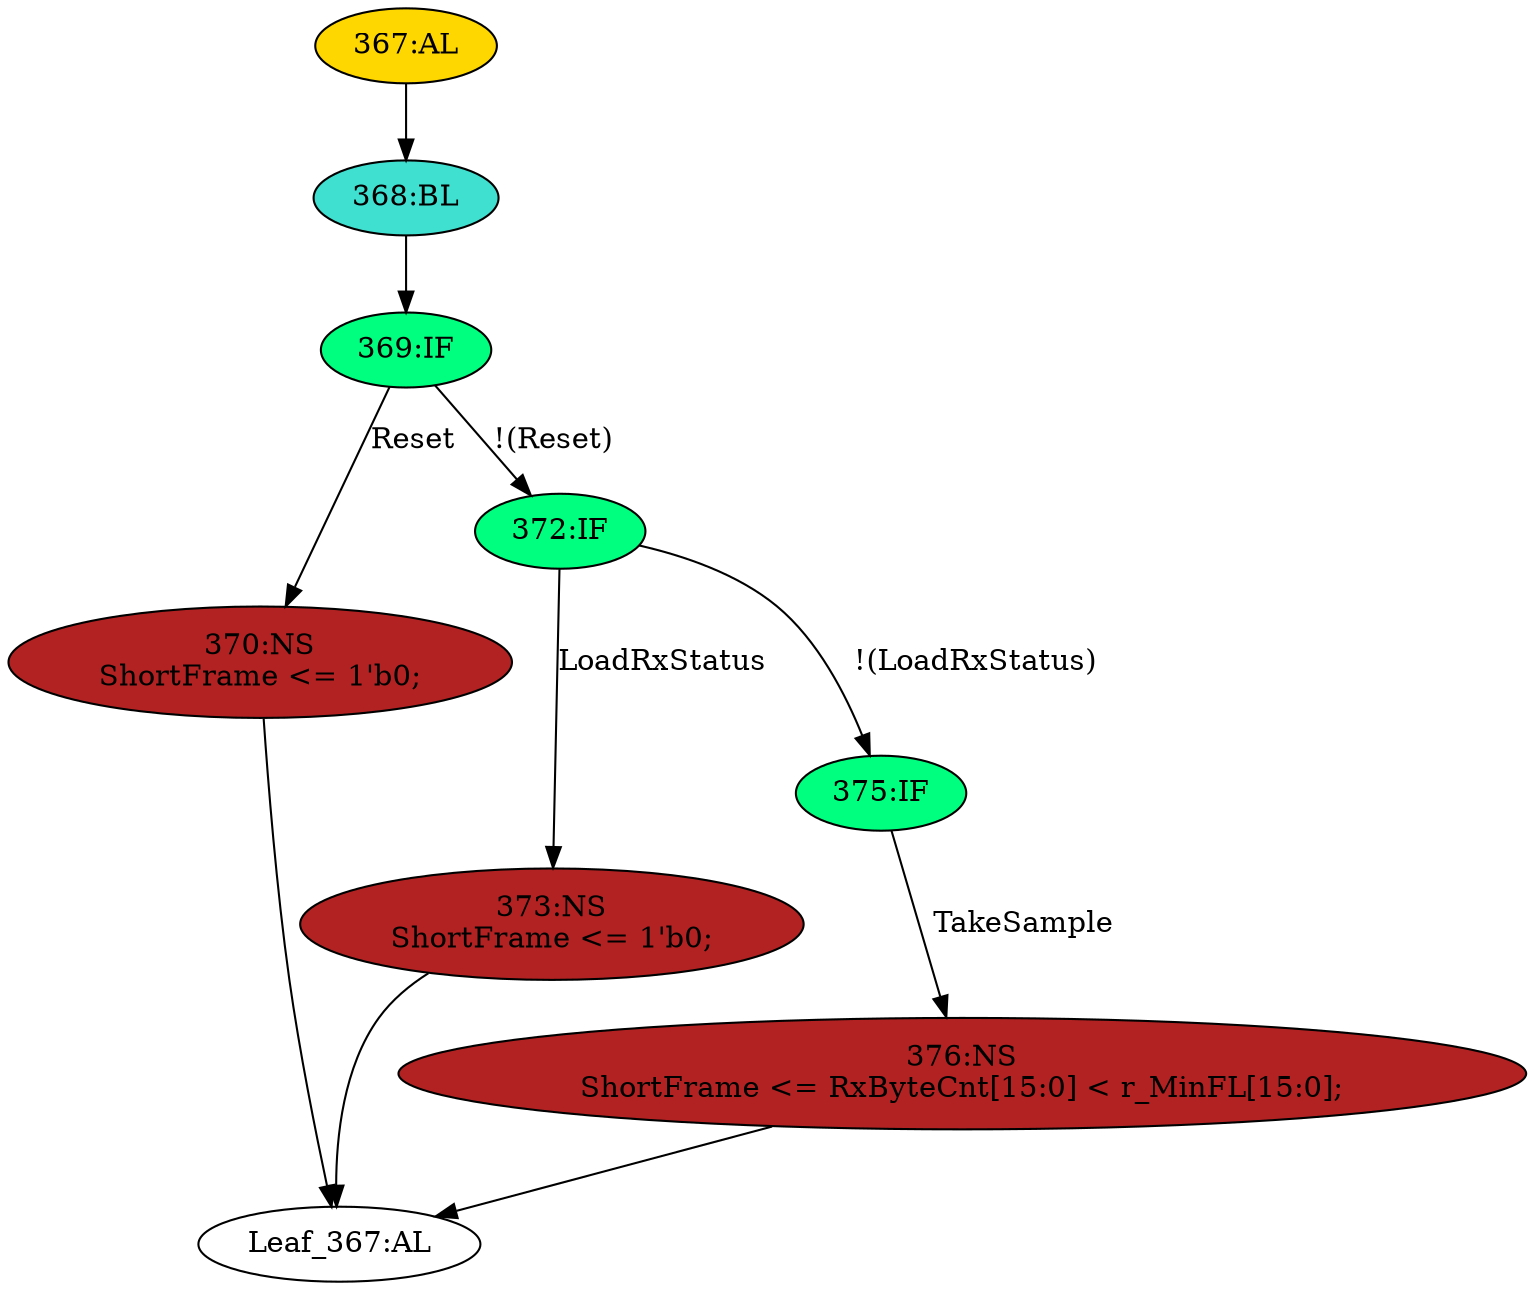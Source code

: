 strict digraph "" {
	node [label="\N"];
	"373:NS"	 [ast="<pyverilog.vparser.ast.NonblockingSubstitution object at 0x7f7882400c50>",
		fillcolor=firebrick,
		label="373:NS
ShortFrame <= 1'b0;",
		statements="[<pyverilog.vparser.ast.NonblockingSubstitution object at 0x7f7882400c50>]",
		style=filled,
		typ=NonblockingSubstitution];
	"Leaf_367:AL"	 [def_var="['ShortFrame']",
		label="Leaf_367:AL"];
	"373:NS" -> "Leaf_367:AL"	 [cond="[]",
		lineno=None];
	"370:NS"	 [ast="<pyverilog.vparser.ast.NonblockingSubstitution object at 0x7f7882400e10>",
		fillcolor=firebrick,
		label="370:NS
ShortFrame <= 1'b0;",
		statements="[<pyverilog.vparser.ast.NonblockingSubstitution object at 0x7f7882400e10>]",
		style=filled,
		typ=NonblockingSubstitution];
	"370:NS" -> "Leaf_367:AL"	 [cond="[]",
		lineno=None];
	"368:BL"	 [ast="<pyverilog.vparser.ast.Block object at 0x7f7882400f50>",
		fillcolor=turquoise,
		label="368:BL",
		statements="[]",
		style=filled,
		typ=Block];
	"369:IF"	 [ast="<pyverilog.vparser.ast.IfStatement object at 0x7f7882400f90>",
		fillcolor=springgreen,
		label="369:IF",
		statements="[]",
		style=filled,
		typ=IfStatement];
	"368:BL" -> "369:IF"	 [cond="[]",
		lineno=None];
	"369:IF" -> "370:NS"	 [cond="['Reset']",
		label=Reset,
		lineno=369];
	"372:IF"	 [ast="<pyverilog.vparser.ast.IfStatement object at 0x7f7882385050>",
		fillcolor=springgreen,
		label="372:IF",
		statements="[]",
		style=filled,
		typ=IfStatement];
	"369:IF" -> "372:IF"	 [cond="['Reset']",
		label="!(Reset)",
		lineno=369];
	"375:IF"	 [ast="<pyverilog.vparser.ast.IfStatement object at 0x7f7882385090>",
		fillcolor=springgreen,
		label="375:IF",
		statements="[]",
		style=filled,
		typ=IfStatement];
	"376:NS"	 [ast="<pyverilog.vparser.ast.NonblockingSubstitution object at 0x7f7882385110>",
		fillcolor=firebrick,
		label="376:NS
ShortFrame <= RxByteCnt[15:0] < r_MinFL[15:0];",
		statements="[<pyverilog.vparser.ast.NonblockingSubstitution object at 0x7f7882385110>]",
		style=filled,
		typ=NonblockingSubstitution];
	"375:IF" -> "376:NS"	 [cond="['TakeSample']",
		label=TakeSample,
		lineno=375];
	"376:NS" -> "Leaf_367:AL"	 [cond="[]",
		lineno=None];
	"372:IF" -> "373:NS"	 [cond="['LoadRxStatus']",
		label=LoadRxStatus,
		lineno=372];
	"372:IF" -> "375:IF"	 [cond="['LoadRxStatus']",
		label="!(LoadRxStatus)",
		lineno=372];
	"367:AL"	 [ast="<pyverilog.vparser.ast.Always object at 0x7f7882385550>",
		clk_sens=True,
		fillcolor=gold,
		label="367:AL",
		sens="['MRxClk', 'Reset']",
		statements="[]",
		style=filled,
		typ=Always,
		use_var="['Reset', 'TakeSample', 'r_MinFL', 'RxByteCnt', 'LoadRxStatus']"];
	"367:AL" -> "368:BL"	 [cond="[]",
		lineno=None];
}
